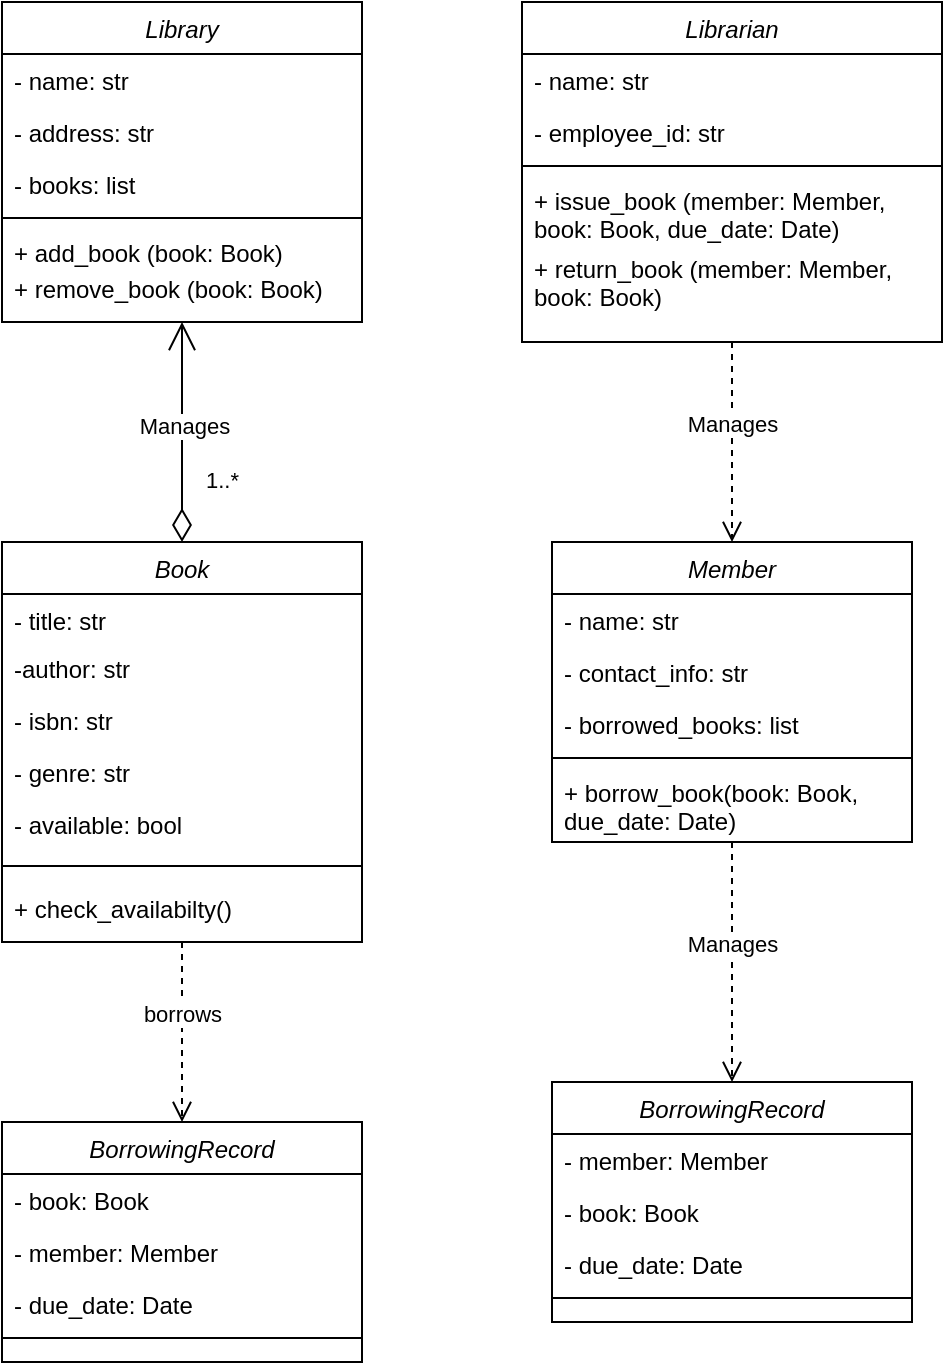 <mxfile version="24.3.1" type="github">
  <diagram id="C5RBs43oDa-KdzZeNtuy" name="Page-1">
    <mxGraphModel dx="1020" dy="674" grid="1" gridSize="10" guides="1" tooltips="1" connect="1" arrows="1" fold="1" page="1" pageScale="1" pageWidth="827" pageHeight="1169" math="0" shadow="0">
      <root>
        <mxCell id="WIyWlLk6GJQsqaUBKTNV-0" />
        <mxCell id="WIyWlLk6GJQsqaUBKTNV-1" parent="WIyWlLk6GJQsqaUBKTNV-0" />
        <mxCell id="zkfFHV4jXpPFQw0GAbJ--0" value="Library" style="swimlane;fontStyle=2;align=center;verticalAlign=top;childLayout=stackLayout;horizontal=1;startSize=26;horizontalStack=0;resizeParent=1;resizeLast=0;collapsible=1;marginBottom=0;rounded=0;shadow=0;strokeWidth=1;" parent="WIyWlLk6GJQsqaUBKTNV-1" vertex="1">
          <mxGeometry x="220" y="60" width="180" height="160" as="geometry">
            <mxRectangle x="230" y="140" width="160" height="26" as="alternateBounds" />
          </mxGeometry>
        </mxCell>
        <mxCell id="zkfFHV4jXpPFQw0GAbJ--1" value="- name: str" style="text;align=left;verticalAlign=top;spacingLeft=4;spacingRight=4;overflow=hidden;rotatable=0;points=[[0,0.5],[1,0.5]];portConstraint=eastwest;" parent="zkfFHV4jXpPFQw0GAbJ--0" vertex="1">
          <mxGeometry y="26" width="180" height="26" as="geometry" />
        </mxCell>
        <mxCell id="zkfFHV4jXpPFQw0GAbJ--2" value="- address: str" style="text;align=left;verticalAlign=top;spacingLeft=4;spacingRight=4;overflow=hidden;rotatable=0;points=[[0,0.5],[1,0.5]];portConstraint=eastwest;rounded=0;shadow=0;html=0;" parent="zkfFHV4jXpPFQw0GAbJ--0" vertex="1">
          <mxGeometry y="52" width="180" height="26" as="geometry" />
        </mxCell>
        <mxCell id="zkfFHV4jXpPFQw0GAbJ--3" value="- books: list" style="text;align=left;verticalAlign=top;spacingLeft=4;spacingRight=4;overflow=hidden;rotatable=0;points=[[0,0.5],[1,0.5]];portConstraint=eastwest;rounded=0;shadow=0;html=0;" parent="zkfFHV4jXpPFQw0GAbJ--0" vertex="1">
          <mxGeometry y="78" width="180" height="26" as="geometry" />
        </mxCell>
        <mxCell id="zkfFHV4jXpPFQw0GAbJ--4" value="" style="line;html=1;strokeWidth=1;align=left;verticalAlign=middle;spacingTop=-1;spacingLeft=3;spacingRight=3;rotatable=0;labelPosition=right;points=[];portConstraint=eastwest;" parent="zkfFHV4jXpPFQw0GAbJ--0" vertex="1">
          <mxGeometry y="104" width="180" height="8" as="geometry" />
        </mxCell>
        <mxCell id="zkfFHV4jXpPFQw0GAbJ--5" value="+ add_book (book: Book)" style="text;align=left;verticalAlign=top;spacingLeft=4;spacingRight=4;overflow=hidden;rotatable=0;points=[[0,0.5],[1,0.5]];portConstraint=eastwest;whiteSpace=wrap;" parent="zkfFHV4jXpPFQw0GAbJ--0" vertex="1">
          <mxGeometry y="112" width="180" height="18" as="geometry" />
        </mxCell>
        <mxCell id="iQGS-j0wlEgoDITA18I0-27" value="+ remove_book (book: Book)" style="text;align=left;verticalAlign=top;spacingLeft=4;spacingRight=4;overflow=hidden;rotatable=0;points=[[0,0.5],[1,0.5]];portConstraint=eastwest;whiteSpace=wrap;" vertex="1" parent="zkfFHV4jXpPFQw0GAbJ--0">
          <mxGeometry y="130" width="180" height="20" as="geometry" />
        </mxCell>
        <mxCell id="iQGS-j0wlEgoDITA18I0-0" value="Librarian" style="swimlane;fontStyle=2;align=center;verticalAlign=top;childLayout=stackLayout;horizontal=1;startSize=26;horizontalStack=0;resizeParent=1;resizeLast=0;collapsible=1;marginBottom=0;rounded=0;shadow=0;strokeWidth=1;" vertex="1" parent="WIyWlLk6GJQsqaUBKTNV-1">
          <mxGeometry x="480" y="60" width="210" height="170" as="geometry">
            <mxRectangle x="230" y="140" width="160" height="26" as="alternateBounds" />
          </mxGeometry>
        </mxCell>
        <mxCell id="iQGS-j0wlEgoDITA18I0-1" value="- name: str" style="text;align=left;verticalAlign=top;spacingLeft=4;spacingRight=4;overflow=hidden;rotatable=0;points=[[0,0.5],[1,0.5]];portConstraint=eastwest;" vertex="1" parent="iQGS-j0wlEgoDITA18I0-0">
          <mxGeometry y="26" width="210" height="26" as="geometry" />
        </mxCell>
        <mxCell id="iQGS-j0wlEgoDITA18I0-2" value="- employee_id: str" style="text;align=left;verticalAlign=top;spacingLeft=4;spacingRight=4;overflow=hidden;rotatable=0;points=[[0,0.5],[1,0.5]];portConstraint=eastwest;rounded=0;shadow=0;html=0;" vertex="1" parent="iQGS-j0wlEgoDITA18I0-0">
          <mxGeometry y="52" width="210" height="26" as="geometry" />
        </mxCell>
        <mxCell id="iQGS-j0wlEgoDITA18I0-4" value="" style="line;html=1;strokeWidth=1;align=left;verticalAlign=middle;spacingTop=-1;spacingLeft=3;spacingRight=3;rotatable=0;labelPosition=right;points=[];portConstraint=eastwest;" vertex="1" parent="iQGS-j0wlEgoDITA18I0-0">
          <mxGeometry y="78" width="210" height="8" as="geometry" />
        </mxCell>
        <mxCell id="iQGS-j0wlEgoDITA18I0-5" value="+ issue_book (member: Member, book: Book, due_date: Date)" style="text;align=left;verticalAlign=top;spacingLeft=4;spacingRight=4;overflow=hidden;rotatable=0;points=[[0,0.5],[1,0.5]];portConstraint=eastwest;whiteSpace=wrap;" vertex="1" parent="iQGS-j0wlEgoDITA18I0-0">
          <mxGeometry y="86" width="210" height="34" as="geometry" />
        </mxCell>
        <mxCell id="iQGS-j0wlEgoDITA18I0-28" value="+ return_book (member: Member, book: Book)" style="text;align=left;verticalAlign=top;spacingLeft=4;spacingRight=4;overflow=hidden;rotatable=0;points=[[0,0.5],[1,0.5]];portConstraint=eastwest;whiteSpace=wrap;" vertex="1" parent="iQGS-j0wlEgoDITA18I0-0">
          <mxGeometry y="120" width="210" height="34" as="geometry" />
        </mxCell>
        <mxCell id="iQGS-j0wlEgoDITA18I0-7" value="Book" style="swimlane;fontStyle=2;align=center;verticalAlign=top;childLayout=stackLayout;horizontal=1;startSize=26;horizontalStack=0;resizeParent=1;resizeLast=0;collapsible=1;marginBottom=0;rounded=0;shadow=0;strokeWidth=1;" vertex="1" parent="WIyWlLk6GJQsqaUBKTNV-1">
          <mxGeometry x="220" y="330" width="180" height="200" as="geometry">
            <mxRectangle x="230" y="140" width="160" height="26" as="alternateBounds" />
          </mxGeometry>
        </mxCell>
        <mxCell id="iQGS-j0wlEgoDITA18I0-8" value="- title: str" style="text;align=left;verticalAlign=top;spacingLeft=4;spacingRight=4;overflow=hidden;rotatable=0;points=[[0,0.5],[1,0.5]];portConstraint=eastwest;" vertex="1" parent="iQGS-j0wlEgoDITA18I0-7">
          <mxGeometry y="26" width="180" height="24" as="geometry" />
        </mxCell>
        <mxCell id="iQGS-j0wlEgoDITA18I0-23" value="-author: str" style="text;align=left;verticalAlign=top;spacingLeft=4;spacingRight=4;overflow=hidden;rotatable=0;points=[[0,0.5],[1,0.5]];portConstraint=eastwest;rounded=0;shadow=0;html=0;" vertex="1" parent="iQGS-j0wlEgoDITA18I0-7">
          <mxGeometry y="50" width="180" height="26" as="geometry" />
        </mxCell>
        <mxCell id="iQGS-j0wlEgoDITA18I0-22" value="- isbn: str" style="text;align=left;verticalAlign=top;spacingLeft=4;spacingRight=4;overflow=hidden;rotatable=0;points=[[0,0.5],[1,0.5]];portConstraint=eastwest;rounded=0;shadow=0;html=0;" vertex="1" parent="iQGS-j0wlEgoDITA18I0-7">
          <mxGeometry y="76" width="180" height="26" as="geometry" />
        </mxCell>
        <mxCell id="iQGS-j0wlEgoDITA18I0-24" value="- genre: str" style="text;align=left;verticalAlign=top;spacingLeft=4;spacingRight=4;overflow=hidden;rotatable=0;points=[[0,0.5],[1,0.5]];portConstraint=eastwest;rounded=0;shadow=0;html=0;" vertex="1" parent="iQGS-j0wlEgoDITA18I0-7">
          <mxGeometry y="102" width="180" height="26" as="geometry" />
        </mxCell>
        <mxCell id="iQGS-j0wlEgoDITA18I0-25" value="- available: bool" style="text;align=left;verticalAlign=top;spacingLeft=4;spacingRight=4;overflow=hidden;rotatable=0;points=[[0,0.5],[1,0.5]];portConstraint=eastwest;rounded=0;shadow=0;html=0;" vertex="1" parent="iQGS-j0wlEgoDITA18I0-7">
          <mxGeometry y="128" width="180" height="26" as="geometry" />
        </mxCell>
        <mxCell id="iQGS-j0wlEgoDITA18I0-11" value="" style="line;html=1;strokeWidth=1;align=left;verticalAlign=middle;spacingTop=-1;spacingLeft=3;spacingRight=3;rotatable=0;labelPosition=right;points=[];portConstraint=eastwest;" vertex="1" parent="iQGS-j0wlEgoDITA18I0-7">
          <mxGeometry y="154" width="180" height="16" as="geometry" />
        </mxCell>
        <mxCell id="iQGS-j0wlEgoDITA18I0-12" value="+ check_availabilty()" style="text;align=left;verticalAlign=top;spacingLeft=4;spacingRight=4;overflow=hidden;rotatable=0;points=[[0,0.5],[1,0.5]];portConstraint=eastwest;whiteSpace=wrap;" vertex="1" parent="iQGS-j0wlEgoDITA18I0-7">
          <mxGeometry y="170" width="180" height="28" as="geometry" />
        </mxCell>
        <mxCell id="iQGS-j0wlEgoDITA18I0-13" value="1..*" style="endArrow=open;html=1;endSize=12;startArrow=diamondThin;startSize=14;startFill=0;edgeStyle=orthogonalEdgeStyle;align=left;verticalAlign=bottom;rounded=0;exitX=0.5;exitY=0;exitDx=0;exitDy=0;entryX=0.5;entryY=1;entryDx=0;entryDy=0;" edge="1" parent="WIyWlLk6GJQsqaUBKTNV-1" source="iQGS-j0wlEgoDITA18I0-7" target="zkfFHV4jXpPFQw0GAbJ--0">
          <mxGeometry x="-0.602" y="-10" relative="1" as="geometry">
            <mxPoint x="310" y="280" as="sourcePoint" />
            <mxPoint x="311" y="230" as="targetPoint" />
            <mxPoint as="offset" />
          </mxGeometry>
        </mxCell>
        <mxCell id="iQGS-j0wlEgoDITA18I0-14" value="Manages" style="edgeLabel;html=1;align=center;verticalAlign=middle;resizable=0;points=[];" vertex="1" connectable="0" parent="iQGS-j0wlEgoDITA18I0-13">
          <mxGeometry x="0.054" y="-1" relative="1" as="geometry">
            <mxPoint as="offset" />
          </mxGeometry>
        </mxCell>
        <mxCell id="iQGS-j0wlEgoDITA18I0-15" value="Member" style="swimlane;fontStyle=2;align=center;verticalAlign=top;childLayout=stackLayout;horizontal=1;startSize=26;horizontalStack=0;resizeParent=1;resizeLast=0;collapsible=1;marginBottom=0;rounded=0;shadow=0;strokeWidth=1;" vertex="1" parent="WIyWlLk6GJQsqaUBKTNV-1">
          <mxGeometry x="495" y="330" width="180" height="150" as="geometry">
            <mxRectangle x="230" y="140" width="160" height="26" as="alternateBounds" />
          </mxGeometry>
        </mxCell>
        <mxCell id="iQGS-j0wlEgoDITA18I0-16" value="- name: str" style="text;align=left;verticalAlign=top;spacingLeft=4;spacingRight=4;overflow=hidden;rotatable=0;points=[[0,0.5],[1,0.5]];portConstraint=eastwest;" vertex="1" parent="iQGS-j0wlEgoDITA18I0-15">
          <mxGeometry y="26" width="180" height="26" as="geometry" />
        </mxCell>
        <mxCell id="iQGS-j0wlEgoDITA18I0-17" value="- contact_info: str" style="text;align=left;verticalAlign=top;spacingLeft=4;spacingRight=4;overflow=hidden;rotatable=0;points=[[0,0.5],[1,0.5]];portConstraint=eastwest;rounded=0;shadow=0;html=0;" vertex="1" parent="iQGS-j0wlEgoDITA18I0-15">
          <mxGeometry y="52" width="180" height="26" as="geometry" />
        </mxCell>
        <mxCell id="iQGS-j0wlEgoDITA18I0-18" value="- borrowed_books: list" style="text;align=left;verticalAlign=top;spacingLeft=4;spacingRight=4;overflow=hidden;rotatable=0;points=[[0,0.5],[1,0.5]];portConstraint=eastwest;rounded=0;shadow=0;html=0;" vertex="1" parent="iQGS-j0wlEgoDITA18I0-15">
          <mxGeometry y="78" width="180" height="26" as="geometry" />
        </mxCell>
        <mxCell id="iQGS-j0wlEgoDITA18I0-19" value="" style="line;html=1;strokeWidth=1;align=left;verticalAlign=middle;spacingTop=-1;spacingLeft=3;spacingRight=3;rotatable=0;labelPosition=right;points=[];portConstraint=eastwest;" vertex="1" parent="iQGS-j0wlEgoDITA18I0-15">
          <mxGeometry y="104" width="180" height="8" as="geometry" />
        </mxCell>
        <mxCell id="iQGS-j0wlEgoDITA18I0-20" value="+ borrow_book(book: Book, due_date: Date)" style="text;align=left;verticalAlign=top;spacingLeft=4;spacingRight=4;overflow=hidden;rotatable=0;points=[[0,0.5],[1,0.5]];portConstraint=eastwest;whiteSpace=wrap;" vertex="1" parent="iQGS-j0wlEgoDITA18I0-15">
          <mxGeometry y="112" width="180" height="38" as="geometry" />
        </mxCell>
        <mxCell id="iQGS-j0wlEgoDITA18I0-21" value="Manages" style="html=1;verticalAlign=bottom;endArrow=open;dashed=1;endSize=8;curved=0;rounded=0;entryX=0.5;entryY=0;entryDx=0;entryDy=0;exitX=0.5;exitY=1;exitDx=0;exitDy=0;" edge="1" parent="WIyWlLk6GJQsqaUBKTNV-1" source="iQGS-j0wlEgoDITA18I0-0" target="iQGS-j0wlEgoDITA18I0-15">
          <mxGeometry relative="1" as="geometry">
            <mxPoint x="600" y="250" as="sourcePoint" />
            <mxPoint x="530" y="270" as="targetPoint" />
          </mxGeometry>
        </mxCell>
        <mxCell id="iQGS-j0wlEgoDITA18I0-29" value="BorrowingRecord" style="swimlane;fontStyle=2;align=center;verticalAlign=top;childLayout=stackLayout;horizontal=1;startSize=26;horizontalStack=0;resizeParent=1;resizeLast=0;collapsible=1;marginBottom=0;rounded=0;shadow=0;strokeWidth=1;" vertex="1" parent="WIyWlLk6GJQsqaUBKTNV-1">
          <mxGeometry x="220" y="620" width="180" height="120" as="geometry">
            <mxRectangle x="230" y="140" width="160" height="26" as="alternateBounds" />
          </mxGeometry>
        </mxCell>
        <mxCell id="iQGS-j0wlEgoDITA18I0-30" value="- book: Book" style="text;align=left;verticalAlign=top;spacingLeft=4;spacingRight=4;overflow=hidden;rotatable=0;points=[[0,0.5],[1,0.5]];portConstraint=eastwest;" vertex="1" parent="iQGS-j0wlEgoDITA18I0-29">
          <mxGeometry y="26" width="180" height="26" as="geometry" />
        </mxCell>
        <mxCell id="iQGS-j0wlEgoDITA18I0-31" value="- member: Member" style="text;align=left;verticalAlign=top;spacingLeft=4;spacingRight=4;overflow=hidden;rotatable=0;points=[[0,0.5],[1,0.5]];portConstraint=eastwest;rounded=0;shadow=0;html=0;" vertex="1" parent="iQGS-j0wlEgoDITA18I0-29">
          <mxGeometry y="52" width="180" height="26" as="geometry" />
        </mxCell>
        <mxCell id="iQGS-j0wlEgoDITA18I0-32" value="- due_date: Date" style="text;align=left;verticalAlign=top;spacingLeft=4;spacingRight=4;overflow=hidden;rotatable=0;points=[[0,0.5],[1,0.5]];portConstraint=eastwest;rounded=0;shadow=0;html=0;" vertex="1" parent="iQGS-j0wlEgoDITA18I0-29">
          <mxGeometry y="78" width="180" height="26" as="geometry" />
        </mxCell>
        <mxCell id="iQGS-j0wlEgoDITA18I0-33" value="" style="line;html=1;strokeWidth=1;align=left;verticalAlign=middle;spacingTop=-1;spacingLeft=3;spacingRight=3;rotatable=0;labelPosition=right;points=[];portConstraint=eastwest;" vertex="1" parent="iQGS-j0wlEgoDITA18I0-29">
          <mxGeometry y="104" width="180" height="8" as="geometry" />
        </mxCell>
        <mxCell id="iQGS-j0wlEgoDITA18I0-35" value="borrows" style="html=1;verticalAlign=bottom;endArrow=open;dashed=1;endSize=8;curved=0;rounded=0;entryX=0.5;entryY=0;entryDx=0;entryDy=0;exitX=0.5;exitY=1;exitDx=0;exitDy=0;" edge="1" parent="WIyWlLk6GJQsqaUBKTNV-1" source="iQGS-j0wlEgoDITA18I0-7" target="iQGS-j0wlEgoDITA18I0-29">
          <mxGeometry relative="1" as="geometry">
            <mxPoint x="470" y="510" as="sourcePoint" />
            <mxPoint x="470" y="610" as="targetPoint" />
          </mxGeometry>
        </mxCell>
        <mxCell id="iQGS-j0wlEgoDITA18I0-36" value="Manages" style="html=1;verticalAlign=bottom;endArrow=open;dashed=1;endSize=8;curved=0;rounded=0;entryX=0.5;entryY=0;entryDx=0;entryDy=0;exitX=0.5;exitY=1;exitDx=0;exitDy=0;" edge="1" parent="WIyWlLk6GJQsqaUBKTNV-1" source="iQGS-j0wlEgoDITA18I0-15" target="iQGS-j0wlEgoDITA18I0-37">
          <mxGeometry relative="1" as="geometry">
            <mxPoint x="580" y="500" as="sourcePoint" />
            <mxPoint x="460" y="600" as="targetPoint" />
          </mxGeometry>
        </mxCell>
        <mxCell id="iQGS-j0wlEgoDITA18I0-37" value="BorrowingRecord" style="swimlane;fontStyle=2;align=center;verticalAlign=top;childLayout=stackLayout;horizontal=1;startSize=26;horizontalStack=0;resizeParent=1;resizeLast=0;collapsible=1;marginBottom=0;rounded=0;shadow=0;strokeWidth=1;" vertex="1" parent="WIyWlLk6GJQsqaUBKTNV-1">
          <mxGeometry x="495" y="600" width="180" height="120" as="geometry">
            <mxRectangle x="230" y="140" width="160" height="26" as="alternateBounds" />
          </mxGeometry>
        </mxCell>
        <mxCell id="iQGS-j0wlEgoDITA18I0-38" value="- member: Member" style="text;align=left;verticalAlign=top;spacingLeft=4;spacingRight=4;overflow=hidden;rotatable=0;points=[[0,0.5],[1,0.5]];portConstraint=eastwest;" vertex="1" parent="iQGS-j0wlEgoDITA18I0-37">
          <mxGeometry y="26" width="180" height="26" as="geometry" />
        </mxCell>
        <mxCell id="iQGS-j0wlEgoDITA18I0-39" value="- book: Book" style="text;align=left;verticalAlign=top;spacingLeft=4;spacingRight=4;overflow=hidden;rotatable=0;points=[[0,0.5],[1,0.5]];portConstraint=eastwest;rounded=0;shadow=0;html=0;" vertex="1" parent="iQGS-j0wlEgoDITA18I0-37">
          <mxGeometry y="52" width="180" height="26" as="geometry" />
        </mxCell>
        <mxCell id="iQGS-j0wlEgoDITA18I0-40" value="- due_date: Date" style="text;align=left;verticalAlign=top;spacingLeft=4;spacingRight=4;overflow=hidden;rotatable=0;points=[[0,0.5],[1,0.5]];portConstraint=eastwest;rounded=0;shadow=0;html=0;" vertex="1" parent="iQGS-j0wlEgoDITA18I0-37">
          <mxGeometry y="78" width="180" height="26" as="geometry" />
        </mxCell>
        <mxCell id="iQGS-j0wlEgoDITA18I0-41" value="" style="line;html=1;strokeWidth=1;align=left;verticalAlign=middle;spacingTop=-1;spacingLeft=3;spacingRight=3;rotatable=0;labelPosition=right;points=[];portConstraint=eastwest;" vertex="1" parent="iQGS-j0wlEgoDITA18I0-37">
          <mxGeometry y="104" width="180" height="8" as="geometry" />
        </mxCell>
      </root>
    </mxGraphModel>
  </diagram>
</mxfile>
